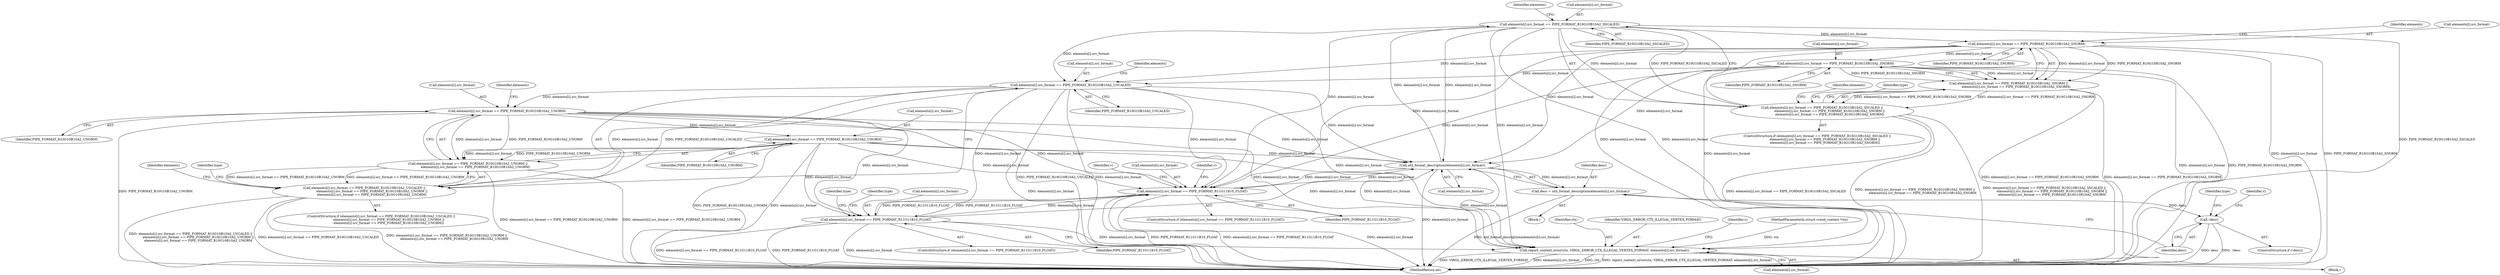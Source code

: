 digraph "0_virglrenderer_737c3350850ca4dbc5633b3bdb4118176ce59920@array" {
"1000374" [label="(Call,elements[i].src_format == PIPE_FORMAT_R10G10B10A2_SSCALED)"];
"1000158" [label="(Call,util_format_description(elements[i].src_format))"];
"1000374" [label="(Call,elements[i].src_format == PIPE_FORMAT_R10G10B10A2_SSCALED)"];
"1000382" [label="(Call,elements[i].src_format == PIPE_FORMAT_R10G10B10A2_SNORM)"];
"1000410" [label="(Call,elements[i].src_format == PIPE_FORMAT_R10G10B10A2_UNORM)"];
"1000402" [label="(Call,elements[i].src_format == PIPE_FORMAT_R10G10B10A2_USCALED)"];
"1000389" [label="(Call,elements[i].src_format == PIPE_FORMAT_B10G10R10A2_SNORM)"];
"1000417" [label="(Call,elements[i].src_format == PIPE_FORMAT_B10G10R10A2_UNORM)"];
"1000429" [label="(Call,elements[i].src_format == PIPE_FORMAT_R11G11B10_FLOAT)"];
"1000507" [label="(Call,elements[i].src_format == PIPE_FORMAT_R11G11B10_FLOAT)"];
"1000156" [label="(Call,desc = util_format_description(elements[i].src_format))"];
"1000165" [label="(Call,!desc)"];
"1000373" [label="(Call,elements[i].src_format == PIPE_FORMAT_R10G10B10A2_SSCALED ||\n               elements[i].src_format == PIPE_FORMAT_R10G10B10A2_SNORM ||\n               elements[i].src_format == PIPE_FORMAT_B10G10R10A2_SNORM)"];
"1000381" [label="(Call,elements[i].src_format == PIPE_FORMAT_R10G10B10A2_SNORM ||\n               elements[i].src_format == PIPE_FORMAT_B10G10R10A2_SNORM)"];
"1000401" [label="(Call,elements[i].src_format == PIPE_FORMAT_R10G10B10A2_USCALED ||\n               elements[i].src_format == PIPE_FORMAT_R10G10B10A2_UNORM ||\n               elements[i].src_format == PIPE_FORMAT_B10G10R10A2_UNORM)"];
"1000409" [label="(Call,elements[i].src_format == PIPE_FORMAT_R10G10B10A2_UNORM ||\n               elements[i].src_format == PIPE_FORMAT_B10G10R10A2_UNORM)"];
"1000444" [label="(Call,report_context_error(ctx, VIRGL_ERROR_CTX_ILLEGAL_VERTEX_FORMAT, elements[i].src_format))"];
"1000444" [label="(Call,report_context_error(ctx, VIRGL_ERROR_CTX_ILLEGAL_VERTEX_FORMAT, elements[i].src_format))"];
"1000166" [label="(Identifier,desc)"];
"1000425" [label="(Identifier,type)"];
"1000388" [label="(Identifier,PIPE_FORMAT_R10G10B10A2_SNORM)"];
"1000385" [label="(Identifier,elements)"];
"1000382" [label="(Call,elements[i].src_format == PIPE_FORMAT_R10G10B10A2_SNORM)"];
"1000413" [label="(Identifier,elements)"];
"1000437" [label="(Identifier,type)"];
"1000374" [label="(Call,elements[i].src_format == PIPE_FORMAT_R10G10B10A2_SSCALED)"];
"1000445" [label="(Identifier,ctx)"];
"1000401" [label="(Call,elements[i].src_format == PIPE_FORMAT_R10G10B10A2_USCALED ||\n               elements[i].src_format == PIPE_FORMAT_R10G10B10A2_UNORM ||\n               elements[i].src_format == PIPE_FORMAT_B10G10R10A2_UNORM)"];
"1000411" [label="(Call,elements[i].src_format)"];
"1000446" [label="(Identifier,VIRGL_ERROR_CTX_ILLEGAL_VERTEX_FORMAT)"];
"1000513" [label="(Identifier,PIPE_FORMAT_R11G11B10_FLOAT)"];
"1000372" [label="(ControlStructure,if (elements[i].src_format == PIPE_FORMAT_R10G10B10A2_SSCALED ||\n               elements[i].src_format == PIPE_FORMAT_R10G10B10A2_SNORM ||\n               elements[i].src_format == PIPE_FORMAT_B10G10R10A2_SNORM))"];
"1000416" [label="(Identifier,PIPE_FORMAT_R10G10B10A2_UNORM)"];
"1000373" [label="(Call,elements[i].src_format == PIPE_FORMAT_R10G10B10A2_SSCALED ||\n               elements[i].src_format == PIPE_FORMAT_R10G10B10A2_SNORM ||\n               elements[i].src_format == PIPE_FORMAT_B10G10R10A2_SNORM)"];
"1000381" [label="(Call,elements[i].src_format == PIPE_FORMAT_R10G10B10A2_SNORM ||\n               elements[i].src_format == PIPE_FORMAT_B10G10R10A2_SNORM)"];
"1000380" [label="(Identifier,PIPE_FORMAT_R10G10B10A2_SSCALED)"];
"1000157" [label="(Identifier,desc)"];
"1000518" [label="(Identifier,v)"];
"1000140" [label="(Block,)"];
"1000165" [label="(Call,!desc)"];
"1000443" [label="(Block,)"];
"1000453" [label="(Identifier,v)"];
"1000432" [label="(Identifier,elements)"];
"1000156" [label="(Call,desc = util_format_description(elements[i].src_format))"];
"1000418" [label="(Call,elements[i].src_format)"];
"1000164" [label="(ControlStructure,if (!desc))"];
"1000101" [label="(MethodParameterIn,struct vrend_context *ctx)"];
"1000390" [label="(Call,elements[i].src_format)"];
"1000169" [label="(Identifier,v)"];
"1000409" [label="(Call,elements[i].src_format == PIPE_FORMAT_R10G10B10A2_UNORM ||\n               elements[i].src_format == PIPE_FORMAT_B10G10R10A2_UNORM)"];
"1000441" [label="(Identifier,type)"];
"1000375" [label="(Call,elements[i].src_format)"];
"1000402" [label="(Call,elements[i].src_format == PIPE_FORMAT_R10G10B10A2_USCALED)"];
"1000410" [label="(Call,elements[i].src_format == PIPE_FORMAT_R10G10B10A2_UNORM)"];
"1000508" [label="(Call,elements[i].src_format)"];
"1000641" [label="(MethodReturn,int)"];
"1000159" [label="(Call,elements[i].src_format)"];
"1000506" [label="(ControlStructure,if (elements[i].src_format == PIPE_FORMAT_R11G11B10_FLOAT))"];
"1000429" [label="(Call,elements[i].src_format == PIPE_FORMAT_R11G11B10_FLOAT)"];
"1000423" [label="(Identifier,PIPE_FORMAT_B10G10R10A2_UNORM)"];
"1000397" [label="(Identifier,type)"];
"1000428" [label="(ControlStructure,if (elements[i].src_format == PIPE_FORMAT_R11G11B10_FLOAT))"];
"1000400" [label="(ControlStructure,if (elements[i].src_format == PIPE_FORMAT_R10G10B10A2_USCALED ||\n               elements[i].src_format == PIPE_FORMAT_R10G10B10A2_UNORM ||\n               elements[i].src_format == PIPE_FORMAT_B10G10R10A2_UNORM))"];
"1000507" [label="(Call,elements[i].src_format == PIPE_FORMAT_R11G11B10_FLOAT)"];
"1000383" [label="(Call,elements[i].src_format)"];
"1000528" [label="(Identifier,v)"];
"1000430" [label="(Call,elements[i].src_format)"];
"1000408" [label="(Identifier,PIPE_FORMAT_R10G10B10A2_USCALED)"];
"1000420" [label="(Identifier,elements)"];
"1000173" [label="(Identifier,type)"];
"1000417" [label="(Call,elements[i].src_format == PIPE_FORMAT_B10G10R10A2_UNORM)"];
"1000447" [label="(Call,elements[i].src_format)"];
"1000395" [label="(Identifier,PIPE_FORMAT_B10G10R10A2_SNORM)"];
"1000158" [label="(Call,util_format_description(elements[i].src_format))"];
"1000405" [label="(Identifier,elements)"];
"1000403" [label="(Call,elements[i].src_format)"];
"1000389" [label="(Call,elements[i].src_format == PIPE_FORMAT_B10G10R10A2_SNORM)"];
"1000435" [label="(Identifier,PIPE_FORMAT_R11G11B10_FLOAT)"];
"1000392" [label="(Identifier,elements)"];
"1000374" -> "1000373"  [label="AST: "];
"1000374" -> "1000380"  [label="CFG: "];
"1000375" -> "1000374"  [label="AST: "];
"1000380" -> "1000374"  [label="AST: "];
"1000385" -> "1000374"  [label="CFG: "];
"1000373" -> "1000374"  [label="CFG: "];
"1000374" -> "1000641"  [label="DDG: elements[i].src_format"];
"1000374" -> "1000641"  [label="DDG: PIPE_FORMAT_R10G10B10A2_SSCALED"];
"1000374" -> "1000158"  [label="DDG: elements[i].src_format"];
"1000374" -> "1000373"  [label="DDG: elements[i].src_format"];
"1000374" -> "1000373"  [label="DDG: PIPE_FORMAT_R10G10B10A2_SSCALED"];
"1000158" -> "1000374"  [label="DDG: elements[i].src_format"];
"1000374" -> "1000382"  [label="DDG: elements[i].src_format"];
"1000374" -> "1000402"  [label="DDG: elements[i].src_format"];
"1000374" -> "1000444"  [label="DDG: elements[i].src_format"];
"1000374" -> "1000507"  [label="DDG: elements[i].src_format"];
"1000158" -> "1000156"  [label="AST: "];
"1000158" -> "1000159"  [label="CFG: "];
"1000159" -> "1000158"  [label="AST: "];
"1000156" -> "1000158"  [label="CFG: "];
"1000158" -> "1000641"  [label="DDG: elements[i].src_format"];
"1000158" -> "1000156"  [label="DDG: elements[i].src_format"];
"1000382" -> "1000158"  [label="DDG: elements[i].src_format"];
"1000410" -> "1000158"  [label="DDG: elements[i].src_format"];
"1000402" -> "1000158"  [label="DDG: elements[i].src_format"];
"1000417" -> "1000158"  [label="DDG: elements[i].src_format"];
"1000389" -> "1000158"  [label="DDG: elements[i].src_format"];
"1000429" -> "1000158"  [label="DDG: elements[i].src_format"];
"1000507" -> "1000158"  [label="DDG: elements[i].src_format"];
"1000158" -> "1000444"  [label="DDG: elements[i].src_format"];
"1000158" -> "1000507"  [label="DDG: elements[i].src_format"];
"1000382" -> "1000381"  [label="AST: "];
"1000382" -> "1000388"  [label="CFG: "];
"1000383" -> "1000382"  [label="AST: "];
"1000388" -> "1000382"  [label="AST: "];
"1000392" -> "1000382"  [label="CFG: "];
"1000381" -> "1000382"  [label="CFG: "];
"1000382" -> "1000641"  [label="DDG: elements[i].src_format"];
"1000382" -> "1000641"  [label="DDG: PIPE_FORMAT_R10G10B10A2_SNORM"];
"1000382" -> "1000381"  [label="DDG: elements[i].src_format"];
"1000382" -> "1000381"  [label="DDG: PIPE_FORMAT_R10G10B10A2_SNORM"];
"1000382" -> "1000389"  [label="DDG: elements[i].src_format"];
"1000382" -> "1000402"  [label="DDG: elements[i].src_format"];
"1000382" -> "1000444"  [label="DDG: elements[i].src_format"];
"1000382" -> "1000507"  [label="DDG: elements[i].src_format"];
"1000410" -> "1000409"  [label="AST: "];
"1000410" -> "1000416"  [label="CFG: "];
"1000411" -> "1000410"  [label="AST: "];
"1000416" -> "1000410"  [label="AST: "];
"1000420" -> "1000410"  [label="CFG: "];
"1000409" -> "1000410"  [label="CFG: "];
"1000410" -> "1000641"  [label="DDG: elements[i].src_format"];
"1000410" -> "1000641"  [label="DDG: PIPE_FORMAT_R10G10B10A2_UNORM"];
"1000410" -> "1000409"  [label="DDG: elements[i].src_format"];
"1000410" -> "1000409"  [label="DDG: PIPE_FORMAT_R10G10B10A2_UNORM"];
"1000402" -> "1000410"  [label="DDG: elements[i].src_format"];
"1000410" -> "1000417"  [label="DDG: elements[i].src_format"];
"1000410" -> "1000429"  [label="DDG: elements[i].src_format"];
"1000410" -> "1000444"  [label="DDG: elements[i].src_format"];
"1000410" -> "1000507"  [label="DDG: elements[i].src_format"];
"1000402" -> "1000401"  [label="AST: "];
"1000402" -> "1000408"  [label="CFG: "];
"1000403" -> "1000402"  [label="AST: "];
"1000408" -> "1000402"  [label="AST: "];
"1000413" -> "1000402"  [label="CFG: "];
"1000401" -> "1000402"  [label="CFG: "];
"1000402" -> "1000641"  [label="DDG: PIPE_FORMAT_R10G10B10A2_USCALED"];
"1000402" -> "1000641"  [label="DDG: elements[i].src_format"];
"1000402" -> "1000401"  [label="DDG: elements[i].src_format"];
"1000402" -> "1000401"  [label="DDG: PIPE_FORMAT_R10G10B10A2_USCALED"];
"1000389" -> "1000402"  [label="DDG: elements[i].src_format"];
"1000402" -> "1000429"  [label="DDG: elements[i].src_format"];
"1000402" -> "1000444"  [label="DDG: elements[i].src_format"];
"1000402" -> "1000507"  [label="DDG: elements[i].src_format"];
"1000389" -> "1000381"  [label="AST: "];
"1000389" -> "1000395"  [label="CFG: "];
"1000390" -> "1000389"  [label="AST: "];
"1000395" -> "1000389"  [label="AST: "];
"1000381" -> "1000389"  [label="CFG: "];
"1000389" -> "1000641"  [label="DDG: elements[i].src_format"];
"1000389" -> "1000641"  [label="DDG: PIPE_FORMAT_B10G10R10A2_SNORM"];
"1000389" -> "1000381"  [label="DDG: elements[i].src_format"];
"1000389" -> "1000381"  [label="DDG: PIPE_FORMAT_B10G10R10A2_SNORM"];
"1000389" -> "1000444"  [label="DDG: elements[i].src_format"];
"1000389" -> "1000507"  [label="DDG: elements[i].src_format"];
"1000417" -> "1000409"  [label="AST: "];
"1000417" -> "1000423"  [label="CFG: "];
"1000418" -> "1000417"  [label="AST: "];
"1000423" -> "1000417"  [label="AST: "];
"1000409" -> "1000417"  [label="CFG: "];
"1000417" -> "1000641"  [label="DDG: PIPE_FORMAT_B10G10R10A2_UNORM"];
"1000417" -> "1000641"  [label="DDG: elements[i].src_format"];
"1000417" -> "1000409"  [label="DDG: elements[i].src_format"];
"1000417" -> "1000409"  [label="DDG: PIPE_FORMAT_B10G10R10A2_UNORM"];
"1000417" -> "1000429"  [label="DDG: elements[i].src_format"];
"1000417" -> "1000444"  [label="DDG: elements[i].src_format"];
"1000417" -> "1000507"  [label="DDG: elements[i].src_format"];
"1000429" -> "1000428"  [label="AST: "];
"1000429" -> "1000435"  [label="CFG: "];
"1000430" -> "1000429"  [label="AST: "];
"1000435" -> "1000429"  [label="AST: "];
"1000437" -> "1000429"  [label="CFG: "];
"1000441" -> "1000429"  [label="CFG: "];
"1000429" -> "1000641"  [label="DDG: PIPE_FORMAT_R11G11B10_FLOAT"];
"1000429" -> "1000641"  [label="DDG: elements[i].src_format"];
"1000429" -> "1000641"  [label="DDG: elements[i].src_format == PIPE_FORMAT_R11G11B10_FLOAT"];
"1000507" -> "1000429"  [label="DDG: PIPE_FORMAT_R11G11B10_FLOAT"];
"1000429" -> "1000444"  [label="DDG: elements[i].src_format"];
"1000429" -> "1000507"  [label="DDG: elements[i].src_format"];
"1000429" -> "1000507"  [label="DDG: PIPE_FORMAT_R11G11B10_FLOAT"];
"1000507" -> "1000506"  [label="AST: "];
"1000507" -> "1000513"  [label="CFG: "];
"1000508" -> "1000507"  [label="AST: "];
"1000513" -> "1000507"  [label="AST: "];
"1000518" -> "1000507"  [label="CFG: "];
"1000528" -> "1000507"  [label="CFG: "];
"1000507" -> "1000641"  [label="DDG: PIPE_FORMAT_R11G11B10_FLOAT"];
"1000507" -> "1000641"  [label="DDG: elements[i].src_format == PIPE_FORMAT_R11G11B10_FLOAT"];
"1000507" -> "1000641"  [label="DDG: elements[i].src_format"];
"1000156" -> "1000140"  [label="AST: "];
"1000157" -> "1000156"  [label="AST: "];
"1000166" -> "1000156"  [label="CFG: "];
"1000156" -> "1000641"  [label="DDG: util_format_description(elements[i].src_format)"];
"1000156" -> "1000165"  [label="DDG: desc"];
"1000165" -> "1000164"  [label="AST: "];
"1000165" -> "1000166"  [label="CFG: "];
"1000166" -> "1000165"  [label="AST: "];
"1000169" -> "1000165"  [label="CFG: "];
"1000173" -> "1000165"  [label="CFG: "];
"1000165" -> "1000641"  [label="DDG: desc"];
"1000165" -> "1000641"  [label="DDG: !desc"];
"1000373" -> "1000372"  [label="AST: "];
"1000373" -> "1000381"  [label="CFG: "];
"1000381" -> "1000373"  [label="AST: "];
"1000397" -> "1000373"  [label="CFG: "];
"1000405" -> "1000373"  [label="CFG: "];
"1000373" -> "1000641"  [label="DDG: elements[i].src_format == PIPE_FORMAT_R10G10B10A2_SSCALED ||\n               elements[i].src_format == PIPE_FORMAT_R10G10B10A2_SNORM ||\n               elements[i].src_format == PIPE_FORMAT_B10G10R10A2_SNORM"];
"1000373" -> "1000641"  [label="DDG: elements[i].src_format == PIPE_FORMAT_R10G10B10A2_SSCALED"];
"1000373" -> "1000641"  [label="DDG: elements[i].src_format == PIPE_FORMAT_R10G10B10A2_SNORM ||\n               elements[i].src_format == PIPE_FORMAT_B10G10R10A2_SNORM"];
"1000381" -> "1000373"  [label="DDG: elements[i].src_format == PIPE_FORMAT_R10G10B10A2_SNORM"];
"1000381" -> "1000373"  [label="DDG: elements[i].src_format == PIPE_FORMAT_B10G10R10A2_SNORM"];
"1000381" -> "1000641"  [label="DDG: elements[i].src_format == PIPE_FORMAT_B10G10R10A2_SNORM"];
"1000381" -> "1000641"  [label="DDG: elements[i].src_format == PIPE_FORMAT_R10G10B10A2_SNORM"];
"1000401" -> "1000400"  [label="AST: "];
"1000401" -> "1000409"  [label="CFG: "];
"1000409" -> "1000401"  [label="AST: "];
"1000425" -> "1000401"  [label="CFG: "];
"1000432" -> "1000401"  [label="CFG: "];
"1000401" -> "1000641"  [label="DDG: elements[i].src_format == PIPE_FORMAT_R10G10B10A2_UNORM ||\n               elements[i].src_format == PIPE_FORMAT_B10G10R10A2_UNORM"];
"1000401" -> "1000641"  [label="DDG: elements[i].src_format == PIPE_FORMAT_R10G10B10A2_USCALED ||\n               elements[i].src_format == PIPE_FORMAT_R10G10B10A2_UNORM ||\n               elements[i].src_format == PIPE_FORMAT_B10G10R10A2_UNORM"];
"1000401" -> "1000641"  [label="DDG: elements[i].src_format == PIPE_FORMAT_R10G10B10A2_USCALED"];
"1000409" -> "1000401"  [label="DDG: elements[i].src_format == PIPE_FORMAT_R10G10B10A2_UNORM"];
"1000409" -> "1000401"  [label="DDG: elements[i].src_format == PIPE_FORMAT_B10G10R10A2_UNORM"];
"1000409" -> "1000641"  [label="DDG: elements[i].src_format == PIPE_FORMAT_R10G10B10A2_UNORM"];
"1000409" -> "1000641"  [label="DDG: elements[i].src_format == PIPE_FORMAT_B10G10R10A2_UNORM"];
"1000444" -> "1000443"  [label="AST: "];
"1000444" -> "1000447"  [label="CFG: "];
"1000445" -> "1000444"  [label="AST: "];
"1000446" -> "1000444"  [label="AST: "];
"1000447" -> "1000444"  [label="AST: "];
"1000453" -> "1000444"  [label="CFG: "];
"1000444" -> "1000641"  [label="DDG: VIRGL_ERROR_CTX_ILLEGAL_VERTEX_FORMAT"];
"1000444" -> "1000641"  [label="DDG: elements[i].src_format"];
"1000444" -> "1000641"  [label="DDG: ctx"];
"1000444" -> "1000641"  [label="DDG: report_context_error(ctx, VIRGL_ERROR_CTX_ILLEGAL_VERTEX_FORMAT, elements[i].src_format)"];
"1000101" -> "1000444"  [label="DDG: ctx"];
}
